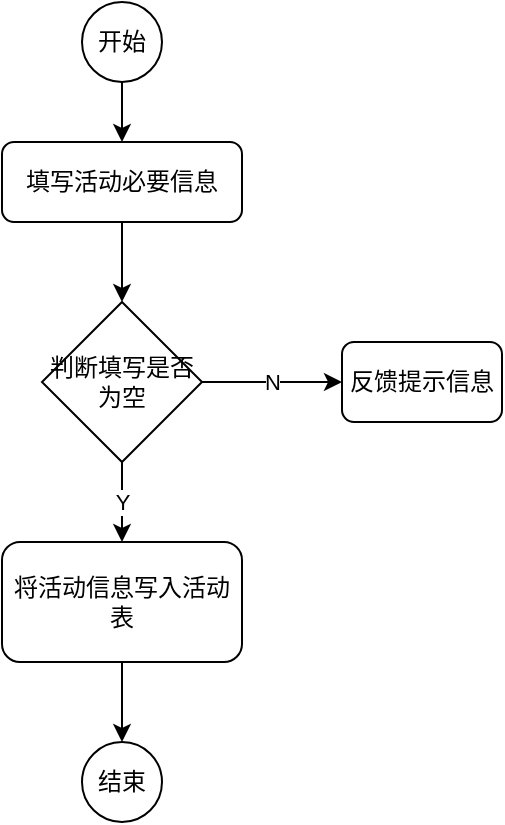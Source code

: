 <mxfile version="13.5.1" type="device"><diagram id="C5RBs43oDa-KdzZeNtuy" name="Page-1"><mxGraphModel dx="1264" dy="601" grid="1" gridSize="10" guides="1" tooltips="1" connect="1" arrows="1" fold="1" page="1" pageScale="1" pageWidth="827" pageHeight="1169" math="0" shadow="0"><root><mxCell id="WIyWlLk6GJQsqaUBKTNV-0"/><mxCell id="WIyWlLk6GJQsqaUBKTNV-1" parent="WIyWlLk6GJQsqaUBKTNV-0"/><mxCell id="_sa09yQOSOA-4vEGGcXH-6" style="edgeStyle=orthogonalEdgeStyle;rounded=0;orthogonalLoop=1;jettySize=auto;html=1;entryX=0.5;entryY=0;entryDx=0;entryDy=0;" parent="WIyWlLk6GJQsqaUBKTNV-1" source="FSFEE5poelil8hjT2dhu-1" target="_sa09yQOSOA-4vEGGcXH-5" edge="1"><mxGeometry relative="1" as="geometry"/></mxCell><mxCell id="FSFEE5poelil8hjT2dhu-1" value="填写活动必要信息" style="rounded=1;whiteSpace=wrap;html=1;fontSize=12;glass=0;strokeWidth=1;shadow=0;" parent="WIyWlLk6GJQsqaUBKTNV-1" vertex="1"><mxGeometry x="170" y="120" width="120" height="40" as="geometry"/></mxCell><mxCell id="_sa09yQOSOA-4vEGGcXH-16" value="N" style="edgeStyle=orthogonalEdgeStyle;rounded=0;orthogonalLoop=1;jettySize=auto;html=1;" parent="WIyWlLk6GJQsqaUBKTNV-1" source="_sa09yQOSOA-4vEGGcXH-5" target="_sa09yQOSOA-4vEGGcXH-10" edge="1"><mxGeometry relative="1" as="geometry"/></mxCell><mxCell id="J2zAqMywhuaYavS3w4Mv-0" value="Y" style="edgeStyle=orthogonalEdgeStyle;rounded=0;orthogonalLoop=1;jettySize=auto;html=1;" parent="WIyWlLk6GJQsqaUBKTNV-1" source="_sa09yQOSOA-4vEGGcXH-5" target="_sa09yQOSOA-4vEGGcXH-13" edge="1"><mxGeometry relative="1" as="geometry"/></mxCell><mxCell id="_sa09yQOSOA-4vEGGcXH-5" value="判断填写是否为空" style="rhombus;whiteSpace=wrap;html=1;" parent="WIyWlLk6GJQsqaUBKTNV-1" vertex="1"><mxGeometry x="190" y="200" width="80" height="80" as="geometry"/></mxCell><mxCell id="_sa09yQOSOA-4vEGGcXH-10" value="反馈提示信息" style="rounded=1;whiteSpace=wrap;html=1;fontSize=12;glass=0;strokeWidth=1;shadow=0;" parent="WIyWlLk6GJQsqaUBKTNV-1" vertex="1"><mxGeometry x="340" y="220" width="80" height="40" as="geometry"/></mxCell><mxCell id="PD2N39qabznZBeECwZJr-2" style="edgeStyle=orthogonalEdgeStyle;rounded=0;orthogonalLoop=1;jettySize=auto;html=1;entryX=0.5;entryY=0;entryDx=0;entryDy=0;" edge="1" parent="WIyWlLk6GJQsqaUBKTNV-1" source="_sa09yQOSOA-4vEGGcXH-13" target="PD2N39qabznZBeECwZJr-0"><mxGeometry relative="1" as="geometry"/></mxCell><mxCell id="_sa09yQOSOA-4vEGGcXH-13" value="将活动信息写入活动表" style="rounded=1;whiteSpace=wrap;html=1;fontSize=12;glass=0;strokeWidth=1;shadow=0;" parent="WIyWlLk6GJQsqaUBKTNV-1" vertex="1"><mxGeometry x="170" y="320" width="120" height="60" as="geometry"/></mxCell><mxCell id="PD2N39qabznZBeECwZJr-0" value="结束" style="ellipse;whiteSpace=wrap;html=1;aspect=fixed;" vertex="1" parent="WIyWlLk6GJQsqaUBKTNV-1"><mxGeometry x="210" y="420" width="40" height="40" as="geometry"/></mxCell><mxCell id="PD2N39qabznZBeECwZJr-3" style="edgeStyle=orthogonalEdgeStyle;rounded=0;orthogonalLoop=1;jettySize=auto;html=1;entryX=0.5;entryY=0;entryDx=0;entryDy=0;" edge="1" parent="WIyWlLk6GJQsqaUBKTNV-1" source="PD2N39qabznZBeECwZJr-1" target="FSFEE5poelil8hjT2dhu-1"><mxGeometry relative="1" as="geometry"/></mxCell><mxCell id="PD2N39qabznZBeECwZJr-1" value="开始" style="ellipse;whiteSpace=wrap;html=1;aspect=fixed;" vertex="1" parent="WIyWlLk6GJQsqaUBKTNV-1"><mxGeometry x="210" y="50" width="40" height="40" as="geometry"/></mxCell></root></mxGraphModel></diagram></mxfile>